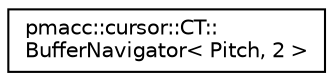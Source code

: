 digraph "Graphical Class Hierarchy"
{
 // LATEX_PDF_SIZE
  edge [fontname="Helvetica",fontsize="10",labelfontname="Helvetica",labelfontsize="10"];
  node [fontname="Helvetica",fontsize="10",shape=record];
  rankdir="LR";
  Node0 [label="pmacc::cursor::CT::\lBufferNavigator\< Pitch, 2 \>",height=0.2,width=0.4,color="black", fillcolor="white", style="filled",URL="$structpmacc_1_1cursor_1_1_c_t_1_1_buffer_navigator_3_01_pitch_00_012_01_4.html",tooltip=" "];
}
